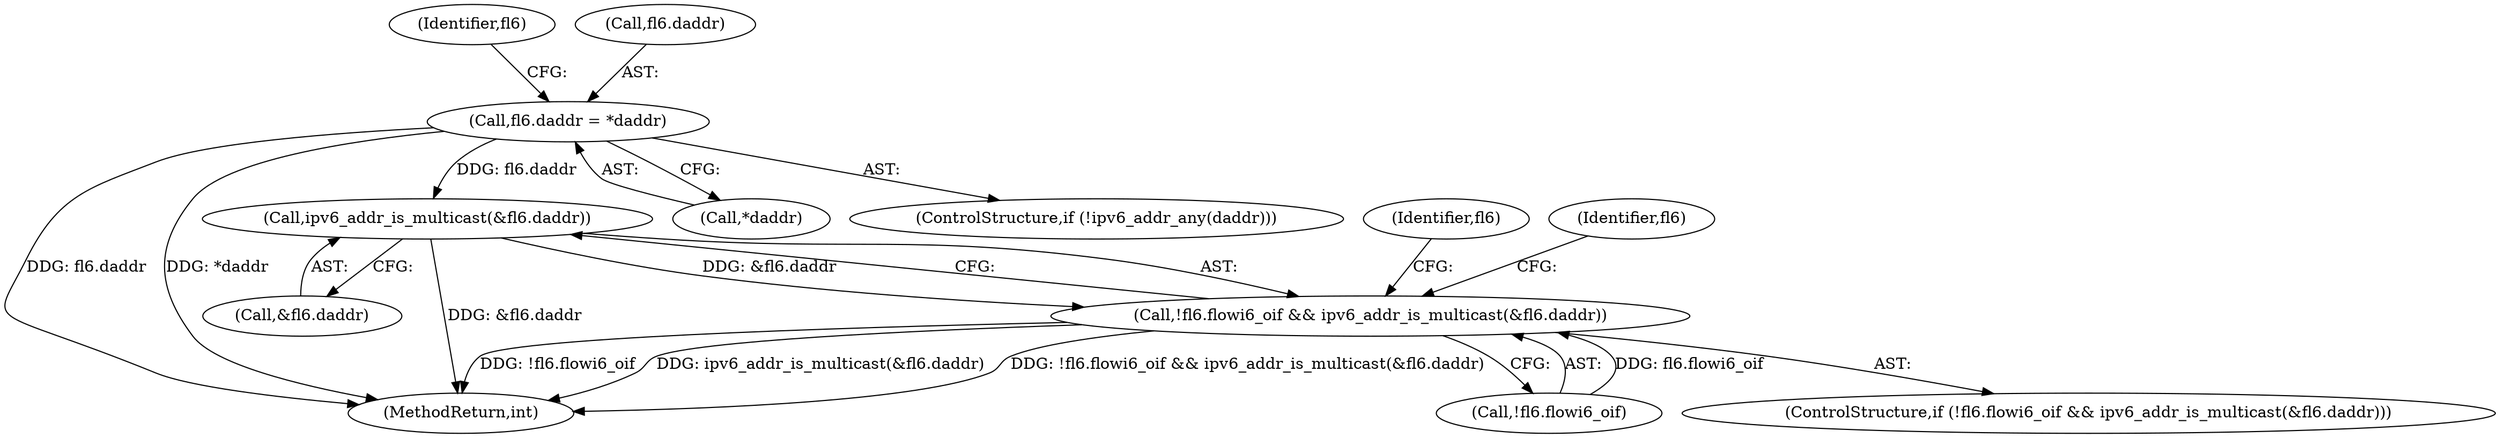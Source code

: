 digraph "0_linux_45f6fad84cc305103b28d73482b344d7f5b76f39_18@pointer" {
"1000687" [label="(Call,fl6.daddr = *daddr)"];
"1000749" [label="(Call,ipv6_addr_is_multicast(&fl6.daddr))"];
"1000744" [label="(Call,!fl6.flowi6_oif && ipv6_addr_is_multicast(&fl6.daddr))"];
"1000757" [label="(Identifier,fl6)"];
"1000744" [label="(Call,!fl6.flowi6_oif && ipv6_addr_is_multicast(&fl6.daddr))"];
"1000769" [label="(Identifier,fl6)"];
"1000750" [label="(Call,&fl6.daddr)"];
"1000691" [label="(Call,*daddr)"];
"1000745" [label="(Call,!fl6.flowi6_oif)"];
"1000683" [label="(ControlStructure,if (!ipv6_addr_any(daddr)))"];
"1000708" [label="(Identifier,fl6)"];
"1000688" [label="(Call,fl6.daddr)"];
"1000749" [label="(Call,ipv6_addr_is_multicast(&fl6.daddr))"];
"1001043" [label="(MethodReturn,int)"];
"1000743" [label="(ControlStructure,if (!fl6.flowi6_oif && ipv6_addr_is_multicast(&fl6.daddr)))"];
"1000687" [label="(Call,fl6.daddr = *daddr)"];
"1000687" -> "1000683"  [label="AST: "];
"1000687" -> "1000691"  [label="CFG: "];
"1000688" -> "1000687"  [label="AST: "];
"1000691" -> "1000687"  [label="AST: "];
"1000708" -> "1000687"  [label="CFG: "];
"1000687" -> "1001043"  [label="DDG: fl6.daddr"];
"1000687" -> "1001043"  [label="DDG: *daddr"];
"1000687" -> "1000749"  [label="DDG: fl6.daddr"];
"1000749" -> "1000744"  [label="AST: "];
"1000749" -> "1000750"  [label="CFG: "];
"1000750" -> "1000749"  [label="AST: "];
"1000744" -> "1000749"  [label="CFG: "];
"1000749" -> "1001043"  [label="DDG: &fl6.daddr"];
"1000749" -> "1000744"  [label="DDG: &fl6.daddr"];
"1000744" -> "1000743"  [label="AST: "];
"1000744" -> "1000745"  [label="CFG: "];
"1000745" -> "1000744"  [label="AST: "];
"1000757" -> "1000744"  [label="CFG: "];
"1000769" -> "1000744"  [label="CFG: "];
"1000744" -> "1001043"  [label="DDG: !fl6.flowi6_oif && ipv6_addr_is_multicast(&fl6.daddr)"];
"1000744" -> "1001043"  [label="DDG: !fl6.flowi6_oif"];
"1000744" -> "1001043"  [label="DDG: ipv6_addr_is_multicast(&fl6.daddr)"];
"1000745" -> "1000744"  [label="DDG: fl6.flowi6_oif"];
}
